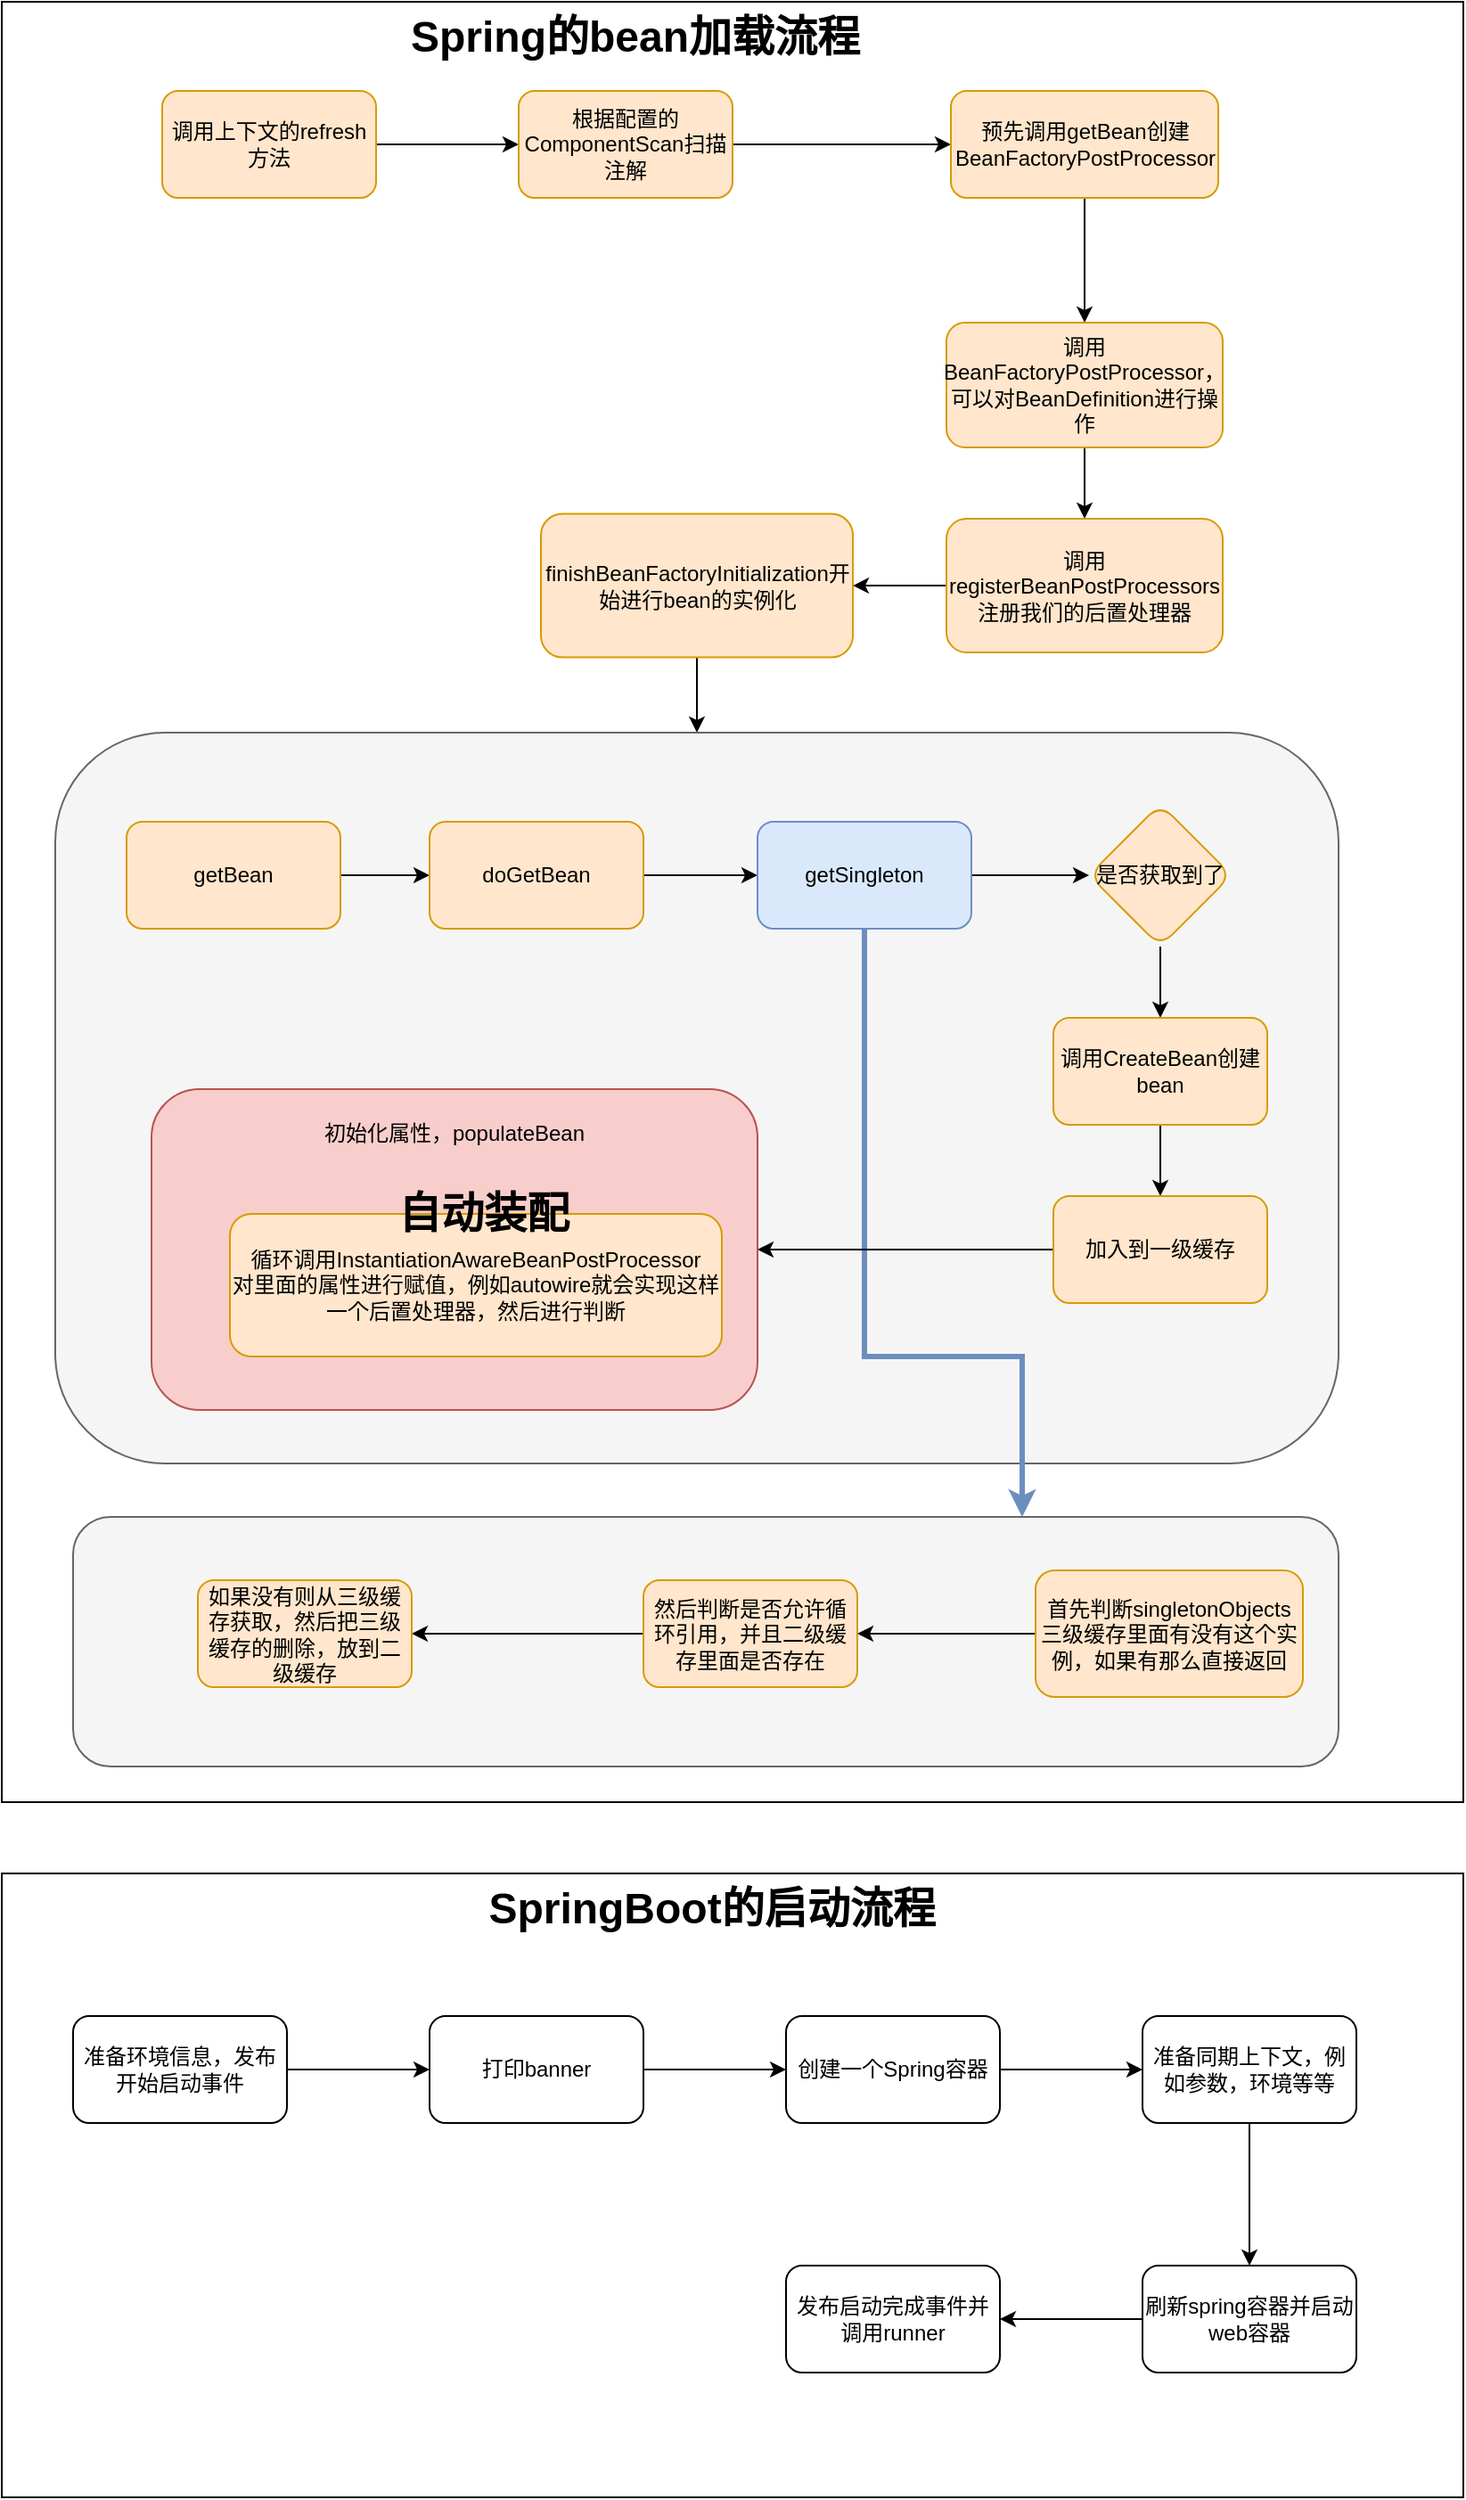 <mxfile version="20.0.4" type="github">
  <diagram id="e4eUIGigY2vTglTEDKCt" name="第 1 页">
    <mxGraphModel dx="919" dy="1309" grid="1" gridSize="10" guides="1" tooltips="1" connect="1" arrows="1" fold="1" page="1" pageScale="1" pageWidth="827" pageHeight="1169" math="0" shadow="0">
      <root>
        <mxCell id="0" />
        <mxCell id="1" parent="0" />
        <mxCell id="3eQhAiiFZOsY3aDj4Qa5-39" value="" style="rounded=0;whiteSpace=wrap;html=1;" vertex="1" parent="1">
          <mxGeometry x="20" y="240" width="820" height="1010" as="geometry" />
        </mxCell>
        <mxCell id="3eQhAiiFZOsY3aDj4Qa5-3" value="" style="edgeStyle=orthogonalEdgeStyle;rounded=0;orthogonalLoop=1;jettySize=auto;html=1;" edge="1" parent="1" source="3eQhAiiFZOsY3aDj4Qa5-1" target="3eQhAiiFZOsY3aDj4Qa5-2">
          <mxGeometry relative="1" as="geometry" />
        </mxCell>
        <mxCell id="3eQhAiiFZOsY3aDj4Qa5-1" value="调用上下文的refresh方法" style="rounded=1;whiteSpace=wrap;html=1;fillColor=#ffe6cc;strokeColor=#d79b00;" vertex="1" parent="1">
          <mxGeometry x="110" y="290" width="120" height="60" as="geometry" />
        </mxCell>
        <mxCell id="3eQhAiiFZOsY3aDj4Qa5-5" value="" style="edgeStyle=orthogonalEdgeStyle;rounded=0;orthogonalLoop=1;jettySize=auto;html=1;" edge="1" parent="1" source="3eQhAiiFZOsY3aDj4Qa5-2" target="3eQhAiiFZOsY3aDj4Qa5-4">
          <mxGeometry relative="1" as="geometry" />
        </mxCell>
        <mxCell id="3eQhAiiFZOsY3aDj4Qa5-2" value="根据配置的ComponentScan扫描注解" style="whiteSpace=wrap;html=1;fillColor=#ffe6cc;strokeColor=#d79b00;rounded=1;" vertex="1" parent="1">
          <mxGeometry x="310" y="290" width="120" height="60" as="geometry" />
        </mxCell>
        <mxCell id="3eQhAiiFZOsY3aDj4Qa5-7" value="" style="edgeStyle=orthogonalEdgeStyle;rounded=0;orthogonalLoop=1;jettySize=auto;html=1;" edge="1" parent="1" source="3eQhAiiFZOsY3aDj4Qa5-4" target="3eQhAiiFZOsY3aDj4Qa5-6">
          <mxGeometry relative="1" as="geometry" />
        </mxCell>
        <mxCell id="3eQhAiiFZOsY3aDj4Qa5-4" value="预先调用getBean创建BeanFactoryPostProcessor" style="whiteSpace=wrap;html=1;fillColor=#ffe6cc;strokeColor=#d79b00;rounded=1;" vertex="1" parent="1">
          <mxGeometry x="552.5" y="290" width="150" height="60" as="geometry" />
        </mxCell>
        <mxCell id="3eQhAiiFZOsY3aDj4Qa5-9" value="" style="edgeStyle=orthogonalEdgeStyle;rounded=0;orthogonalLoop=1;jettySize=auto;html=1;" edge="1" parent="1" source="3eQhAiiFZOsY3aDj4Qa5-6" target="3eQhAiiFZOsY3aDj4Qa5-8">
          <mxGeometry relative="1" as="geometry" />
        </mxCell>
        <mxCell id="3eQhAiiFZOsY3aDj4Qa5-6" value="调用BeanFactoryPostProcessor，可以对BeanDefinition进行操作" style="whiteSpace=wrap;html=1;fillColor=#ffe6cc;strokeColor=#d79b00;rounded=1;" vertex="1" parent="1">
          <mxGeometry x="550" y="420" width="155" height="70" as="geometry" />
        </mxCell>
        <mxCell id="3eQhAiiFZOsY3aDj4Qa5-11" value="" style="edgeStyle=orthogonalEdgeStyle;rounded=0;orthogonalLoop=1;jettySize=auto;html=1;" edge="1" parent="1" source="3eQhAiiFZOsY3aDj4Qa5-8" target="3eQhAiiFZOsY3aDj4Qa5-10">
          <mxGeometry relative="1" as="geometry" />
        </mxCell>
        <mxCell id="3eQhAiiFZOsY3aDj4Qa5-8" value="调用&lt;br/&gt;registerBeanPostProcessors&lt;br&gt;注册我们的后置处理器" style="whiteSpace=wrap;html=1;fillColor=#ffe6cc;strokeColor=#d79b00;rounded=1;" vertex="1" parent="1">
          <mxGeometry x="550" y="530" width="155" height="75" as="geometry" />
        </mxCell>
        <mxCell id="3eQhAiiFZOsY3aDj4Qa5-24" style="edgeStyle=orthogonalEdgeStyle;rounded=0;orthogonalLoop=1;jettySize=auto;html=1;exitX=0.5;exitY=1;exitDx=0;exitDy=0;" edge="1" parent="1" source="3eQhAiiFZOsY3aDj4Qa5-10" target="3eQhAiiFZOsY3aDj4Qa5-12">
          <mxGeometry relative="1" as="geometry" />
        </mxCell>
        <mxCell id="3eQhAiiFZOsY3aDj4Qa5-10" value="finishBeanFactoryInitialization开始进行bean的实例化" style="whiteSpace=wrap;html=1;fillColor=#ffe6cc;strokeColor=#d79b00;rounded=1;" vertex="1" parent="1">
          <mxGeometry x="322.5" y="527.25" width="175" height="80.5" as="geometry" />
        </mxCell>
        <mxCell id="3eQhAiiFZOsY3aDj4Qa5-12" value="" style="rounded=1;whiteSpace=wrap;html=1;fillColor=#f5f5f5;fontColor=#333333;strokeColor=#666666;" vertex="1" parent="1">
          <mxGeometry x="50" y="650" width="720" height="410" as="geometry" />
        </mxCell>
        <mxCell id="3eQhAiiFZOsY3aDj4Qa5-15" value="" style="edgeStyle=orthogonalEdgeStyle;rounded=0;orthogonalLoop=1;jettySize=auto;html=1;" edge="1" parent="1" source="3eQhAiiFZOsY3aDj4Qa5-13" target="3eQhAiiFZOsY3aDj4Qa5-14">
          <mxGeometry relative="1" as="geometry" />
        </mxCell>
        <mxCell id="3eQhAiiFZOsY3aDj4Qa5-13" value="getBean" style="rounded=1;whiteSpace=wrap;html=1;fillColor=#ffe6cc;strokeColor=#d79b00;" vertex="1" parent="1">
          <mxGeometry x="90" y="700" width="120" height="60" as="geometry" />
        </mxCell>
        <mxCell id="3eQhAiiFZOsY3aDj4Qa5-17" value="" style="edgeStyle=orthogonalEdgeStyle;rounded=0;orthogonalLoop=1;jettySize=auto;html=1;" edge="1" parent="1" source="3eQhAiiFZOsY3aDj4Qa5-14" target="3eQhAiiFZOsY3aDj4Qa5-16">
          <mxGeometry relative="1" as="geometry" />
        </mxCell>
        <mxCell id="3eQhAiiFZOsY3aDj4Qa5-14" value="doGetBean" style="whiteSpace=wrap;html=1;rounded=1;fillColor=#ffe6cc;strokeColor=#d79b00;" vertex="1" parent="1">
          <mxGeometry x="260" y="700" width="120" height="60" as="geometry" />
        </mxCell>
        <mxCell id="3eQhAiiFZOsY3aDj4Qa5-19" value="" style="edgeStyle=orthogonalEdgeStyle;rounded=0;orthogonalLoop=1;jettySize=auto;html=1;" edge="1" parent="1" source="3eQhAiiFZOsY3aDj4Qa5-16" target="3eQhAiiFZOsY3aDj4Qa5-18">
          <mxGeometry relative="1" as="geometry" />
        </mxCell>
        <mxCell id="3eQhAiiFZOsY3aDj4Qa5-31" style="edgeStyle=orthogonalEdgeStyle;rounded=0;orthogonalLoop=1;jettySize=auto;html=1;exitX=0.5;exitY=1;exitDx=0;exitDy=0;entryX=0.75;entryY=0;entryDx=0;entryDy=0;strokeWidth=3;fillColor=#dae8fc;strokeColor=#6c8ebf;" edge="1" parent="1" source="3eQhAiiFZOsY3aDj4Qa5-16" target="3eQhAiiFZOsY3aDj4Qa5-30">
          <mxGeometry relative="1" as="geometry">
            <Array as="points">
              <mxPoint x="504" y="1000" />
              <mxPoint x="593" y="1000" />
            </Array>
          </mxGeometry>
        </mxCell>
        <mxCell id="3eQhAiiFZOsY3aDj4Qa5-16" value="getSingleton" style="whiteSpace=wrap;html=1;rounded=1;fillColor=#dae8fc;strokeColor=#6c8ebf;" vertex="1" parent="1">
          <mxGeometry x="444" y="700" width="120" height="60" as="geometry" />
        </mxCell>
        <mxCell id="3eQhAiiFZOsY3aDj4Qa5-21" value="" style="edgeStyle=orthogonalEdgeStyle;rounded=0;orthogonalLoop=1;jettySize=auto;html=1;" edge="1" parent="1" source="3eQhAiiFZOsY3aDj4Qa5-18" target="3eQhAiiFZOsY3aDj4Qa5-20">
          <mxGeometry relative="1" as="geometry" />
        </mxCell>
        <mxCell id="3eQhAiiFZOsY3aDj4Qa5-18" value="是否获取到了" style="rhombus;whiteSpace=wrap;html=1;rounded=1;fillColor=#ffe6cc;strokeColor=#d79b00;" vertex="1" parent="1">
          <mxGeometry x="630" y="690" width="80" height="80" as="geometry" />
        </mxCell>
        <mxCell id="3eQhAiiFZOsY3aDj4Qa5-23" value="" style="edgeStyle=orthogonalEdgeStyle;rounded=0;orthogonalLoop=1;jettySize=auto;html=1;" edge="1" parent="1" source="3eQhAiiFZOsY3aDj4Qa5-20" target="3eQhAiiFZOsY3aDj4Qa5-22">
          <mxGeometry relative="1" as="geometry" />
        </mxCell>
        <mxCell id="3eQhAiiFZOsY3aDj4Qa5-20" value="调用CreateBean创建bean" style="whiteSpace=wrap;html=1;rounded=1;fillColor=#ffe6cc;strokeColor=#d79b00;" vertex="1" parent="1">
          <mxGeometry x="610" y="810" width="120" height="60" as="geometry" />
        </mxCell>
        <mxCell id="3eQhAiiFZOsY3aDj4Qa5-26" value="" style="edgeStyle=orthogonalEdgeStyle;rounded=0;orthogonalLoop=1;jettySize=auto;html=1;" edge="1" parent="1" source="3eQhAiiFZOsY3aDj4Qa5-22" target="3eQhAiiFZOsY3aDj4Qa5-25">
          <mxGeometry relative="1" as="geometry" />
        </mxCell>
        <mxCell id="3eQhAiiFZOsY3aDj4Qa5-22" value="加入到一级缓存" style="whiteSpace=wrap;html=1;rounded=1;fillColor=#ffe6cc;strokeColor=#d79b00;" vertex="1" parent="1">
          <mxGeometry x="610" y="910" width="120" height="60" as="geometry" />
        </mxCell>
        <mxCell id="3eQhAiiFZOsY3aDj4Qa5-25" value="" style="whiteSpace=wrap;html=1;rounded=1;fillColor=#f8cecc;strokeColor=#b85450;" vertex="1" parent="1">
          <mxGeometry x="104" y="850" width="340" height="180" as="geometry" />
        </mxCell>
        <mxCell id="3eQhAiiFZOsY3aDj4Qa5-28" value="初始化属性，populateBean" style="text;html=1;strokeColor=none;fillColor=none;align=center;verticalAlign=middle;whiteSpace=wrap;rounded=0;" vertex="1" parent="1">
          <mxGeometry x="169" y="860" width="210" height="30" as="geometry" />
        </mxCell>
        <mxCell id="3eQhAiiFZOsY3aDj4Qa5-29" value="循环调用InstantiationAwareBeanPostProcessor&lt;br&gt;对里面的属性进行赋值，例如autowire就会实现这样一个后置处理器，然后进行判断" style="rounded=1;whiteSpace=wrap;html=1;fillColor=#ffe6cc;strokeColor=#d79b00;" vertex="1" parent="1">
          <mxGeometry x="148" y="920" width="276" height="80" as="geometry" />
        </mxCell>
        <mxCell id="3eQhAiiFZOsY3aDj4Qa5-30" value="" style="rounded=1;whiteSpace=wrap;html=1;fillColor=#f5f5f5;fontColor=#333333;strokeColor=#666666;" vertex="1" parent="1">
          <mxGeometry x="60" y="1090" width="710" height="140" as="geometry" />
        </mxCell>
        <mxCell id="3eQhAiiFZOsY3aDj4Qa5-36" value="" style="edgeStyle=orthogonalEdgeStyle;rounded=0;orthogonalLoop=1;jettySize=auto;html=1;strokeWidth=1;" edge="1" parent="1" source="3eQhAiiFZOsY3aDj4Qa5-32" target="3eQhAiiFZOsY3aDj4Qa5-35">
          <mxGeometry relative="1" as="geometry" />
        </mxCell>
        <mxCell id="3eQhAiiFZOsY3aDj4Qa5-32" value="首先判断singletonObjects三级缓存里面有没有这个实例，如果有那么直接返回" style="rounded=1;whiteSpace=wrap;html=1;fillColor=#ffe6cc;strokeColor=#d79b00;" vertex="1" parent="1">
          <mxGeometry x="600" y="1120" width="150" height="71" as="geometry" />
        </mxCell>
        <mxCell id="3eQhAiiFZOsY3aDj4Qa5-38" value="" style="edgeStyle=orthogonalEdgeStyle;rounded=0;orthogonalLoop=1;jettySize=auto;html=1;strokeWidth=1;" edge="1" parent="1" source="3eQhAiiFZOsY3aDj4Qa5-35" target="3eQhAiiFZOsY3aDj4Qa5-37">
          <mxGeometry relative="1" as="geometry" />
        </mxCell>
        <mxCell id="3eQhAiiFZOsY3aDj4Qa5-35" value="然后判断是否允许循环引用，并且二级缓存里面是否存在" style="whiteSpace=wrap;html=1;rounded=1;fillColor=#ffe6cc;strokeColor=#d79b00;" vertex="1" parent="1">
          <mxGeometry x="380" y="1125.5" width="120" height="60" as="geometry" />
        </mxCell>
        <mxCell id="3eQhAiiFZOsY3aDj4Qa5-37" value="如果没有则从三级缓存获取，然后把三级缓存的删除，放到二级缓存" style="whiteSpace=wrap;html=1;rounded=1;fillColor=#ffe6cc;strokeColor=#d79b00;" vertex="1" parent="1">
          <mxGeometry x="130" y="1125.5" width="120" height="60" as="geometry" />
        </mxCell>
        <mxCell id="3eQhAiiFZOsY3aDj4Qa5-40" value="Spring的bean加载流程" style="text;strokeColor=none;fillColor=none;html=1;fontSize=24;fontStyle=1;verticalAlign=middle;align=center;" vertex="1" parent="1">
          <mxGeometry x="240" y="240" width="270" height="40" as="geometry" />
        </mxCell>
        <mxCell id="3eQhAiiFZOsY3aDj4Qa5-41" value="" style="rounded=0;whiteSpace=wrap;html=1;" vertex="1" parent="1">
          <mxGeometry x="20" y="1290" width="820" height="350" as="geometry" />
        </mxCell>
        <mxCell id="3eQhAiiFZOsY3aDj4Qa5-77" value="SpringBoot的启动流程" style="text;strokeColor=none;fillColor=none;html=1;fontSize=24;fontStyle=1;verticalAlign=middle;align=center;" vertex="1" parent="1">
          <mxGeometry x="282.5" y="1290" width="270" height="40" as="geometry" />
        </mxCell>
        <mxCell id="3eQhAiiFZOsY3aDj4Qa5-80" value="" style="edgeStyle=orthogonalEdgeStyle;rounded=0;orthogonalLoop=1;jettySize=auto;html=1;strokeWidth=1;" edge="1" parent="1" source="3eQhAiiFZOsY3aDj4Qa5-78" target="3eQhAiiFZOsY3aDj4Qa5-79">
          <mxGeometry relative="1" as="geometry" />
        </mxCell>
        <mxCell id="3eQhAiiFZOsY3aDj4Qa5-78" value="准备环境信息，发布开始启动事件" style="rounded=1;whiteSpace=wrap;html=1;" vertex="1" parent="1">
          <mxGeometry x="60" y="1370" width="120" height="60" as="geometry" />
        </mxCell>
        <mxCell id="3eQhAiiFZOsY3aDj4Qa5-82" value="" style="edgeStyle=orthogonalEdgeStyle;rounded=0;orthogonalLoop=1;jettySize=auto;html=1;strokeWidth=1;" edge="1" parent="1" source="3eQhAiiFZOsY3aDj4Qa5-79" target="3eQhAiiFZOsY3aDj4Qa5-81">
          <mxGeometry relative="1" as="geometry" />
        </mxCell>
        <mxCell id="3eQhAiiFZOsY3aDj4Qa5-79" value="打印banner" style="whiteSpace=wrap;html=1;rounded=1;" vertex="1" parent="1">
          <mxGeometry x="260" y="1370" width="120" height="60" as="geometry" />
        </mxCell>
        <mxCell id="3eQhAiiFZOsY3aDj4Qa5-84" value="" style="edgeStyle=orthogonalEdgeStyle;rounded=0;orthogonalLoop=1;jettySize=auto;html=1;strokeWidth=1;" edge="1" parent="1" source="3eQhAiiFZOsY3aDj4Qa5-81" target="3eQhAiiFZOsY3aDj4Qa5-83">
          <mxGeometry relative="1" as="geometry" />
        </mxCell>
        <mxCell id="3eQhAiiFZOsY3aDj4Qa5-81" value="创建一个Spring容器" style="whiteSpace=wrap;html=1;rounded=1;" vertex="1" parent="1">
          <mxGeometry x="460" y="1370" width="120" height="60" as="geometry" />
        </mxCell>
        <mxCell id="3eQhAiiFZOsY3aDj4Qa5-86" value="" style="edgeStyle=orthogonalEdgeStyle;rounded=0;orthogonalLoop=1;jettySize=auto;html=1;strokeWidth=1;" edge="1" parent="1" source="3eQhAiiFZOsY3aDj4Qa5-83" target="3eQhAiiFZOsY3aDj4Qa5-85">
          <mxGeometry relative="1" as="geometry" />
        </mxCell>
        <mxCell id="3eQhAiiFZOsY3aDj4Qa5-83" value="准备同期上下文，例如参数，环境等等" style="whiteSpace=wrap;html=1;rounded=1;" vertex="1" parent="1">
          <mxGeometry x="660" y="1370" width="120" height="60" as="geometry" />
        </mxCell>
        <mxCell id="3eQhAiiFZOsY3aDj4Qa5-88" value="" style="edgeStyle=orthogonalEdgeStyle;rounded=0;orthogonalLoop=1;jettySize=auto;html=1;strokeWidth=1;" edge="1" parent="1" source="3eQhAiiFZOsY3aDj4Qa5-85" target="3eQhAiiFZOsY3aDj4Qa5-87">
          <mxGeometry relative="1" as="geometry" />
        </mxCell>
        <mxCell id="3eQhAiiFZOsY3aDj4Qa5-85" value="刷新spring容器并启动web容器" style="whiteSpace=wrap;html=1;rounded=1;" vertex="1" parent="1">
          <mxGeometry x="660" y="1510" width="120" height="60" as="geometry" />
        </mxCell>
        <mxCell id="3eQhAiiFZOsY3aDj4Qa5-87" value="发布启动完成事件并调用runner" style="whiteSpace=wrap;html=1;rounded=1;" vertex="1" parent="1">
          <mxGeometry x="460" y="1510" width="120" height="60" as="geometry" />
        </mxCell>
        <mxCell id="3eQhAiiFZOsY3aDj4Qa5-89" value="&lt;font style=&quot;font-size: 24px;&quot;&gt;自动装配&lt;/font&gt;" style="text;strokeColor=none;fillColor=none;html=1;fontSize=24;fontStyle=1;verticalAlign=middle;align=center;" vertex="1" parent="1">
          <mxGeometry x="240" y="900" width="100" height="40" as="geometry" />
        </mxCell>
      </root>
    </mxGraphModel>
  </diagram>
</mxfile>
